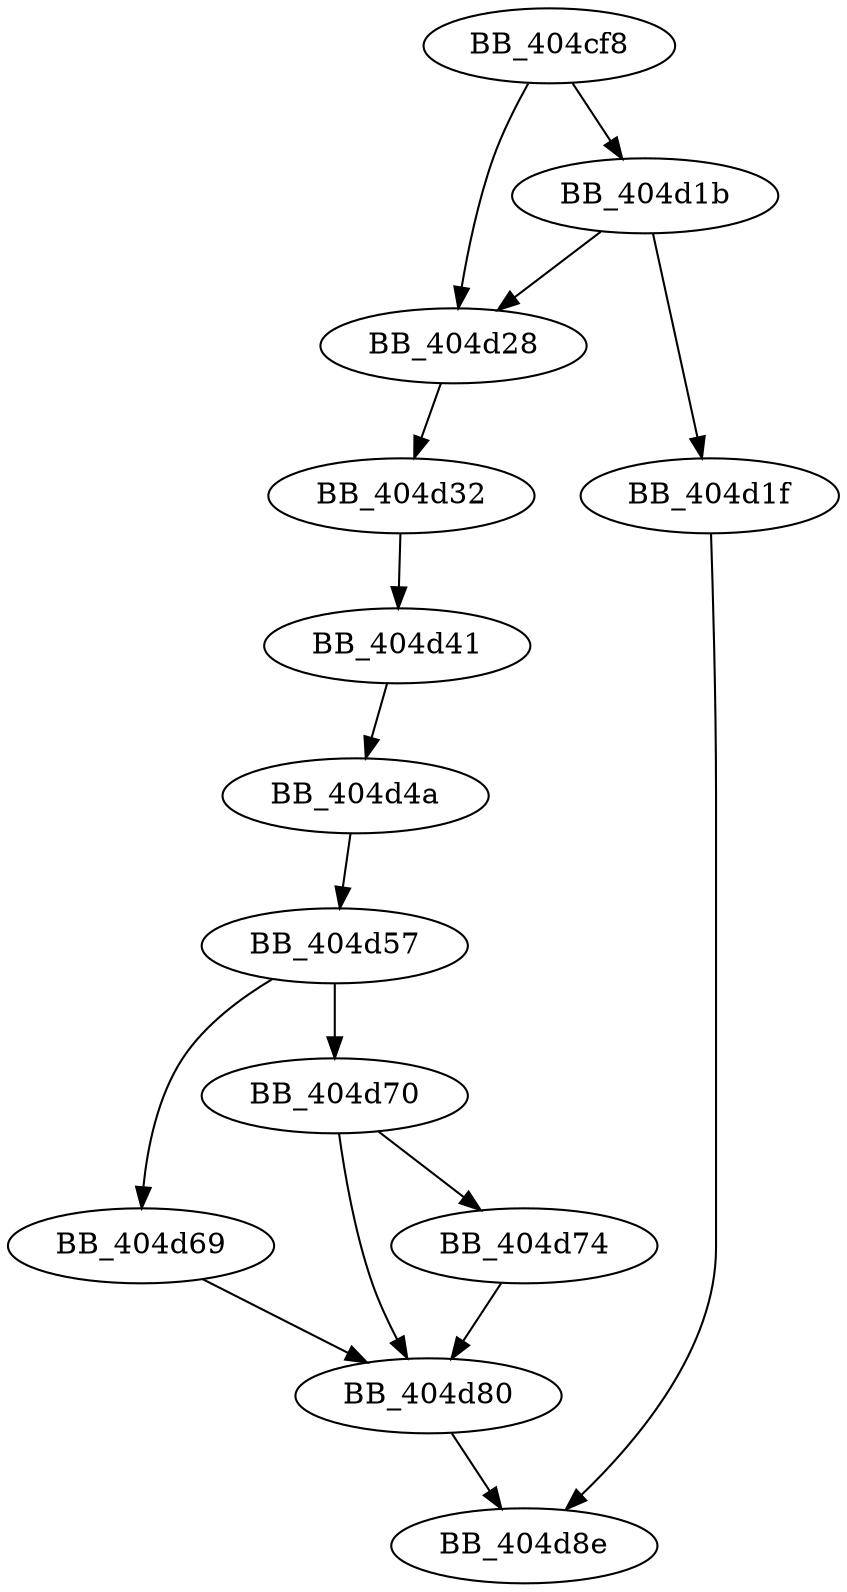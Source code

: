 DiGraph ___security_init_cookie{
BB_404cf8->BB_404d1b
BB_404cf8->BB_404d28
BB_404d1b->BB_404d1f
BB_404d1b->BB_404d28
BB_404d1f->BB_404d8e
BB_404d28->BB_404d32
BB_404d32->BB_404d41
BB_404d41->BB_404d4a
BB_404d4a->BB_404d57
BB_404d57->BB_404d69
BB_404d57->BB_404d70
BB_404d69->BB_404d80
BB_404d70->BB_404d74
BB_404d70->BB_404d80
BB_404d74->BB_404d80
BB_404d80->BB_404d8e
}
